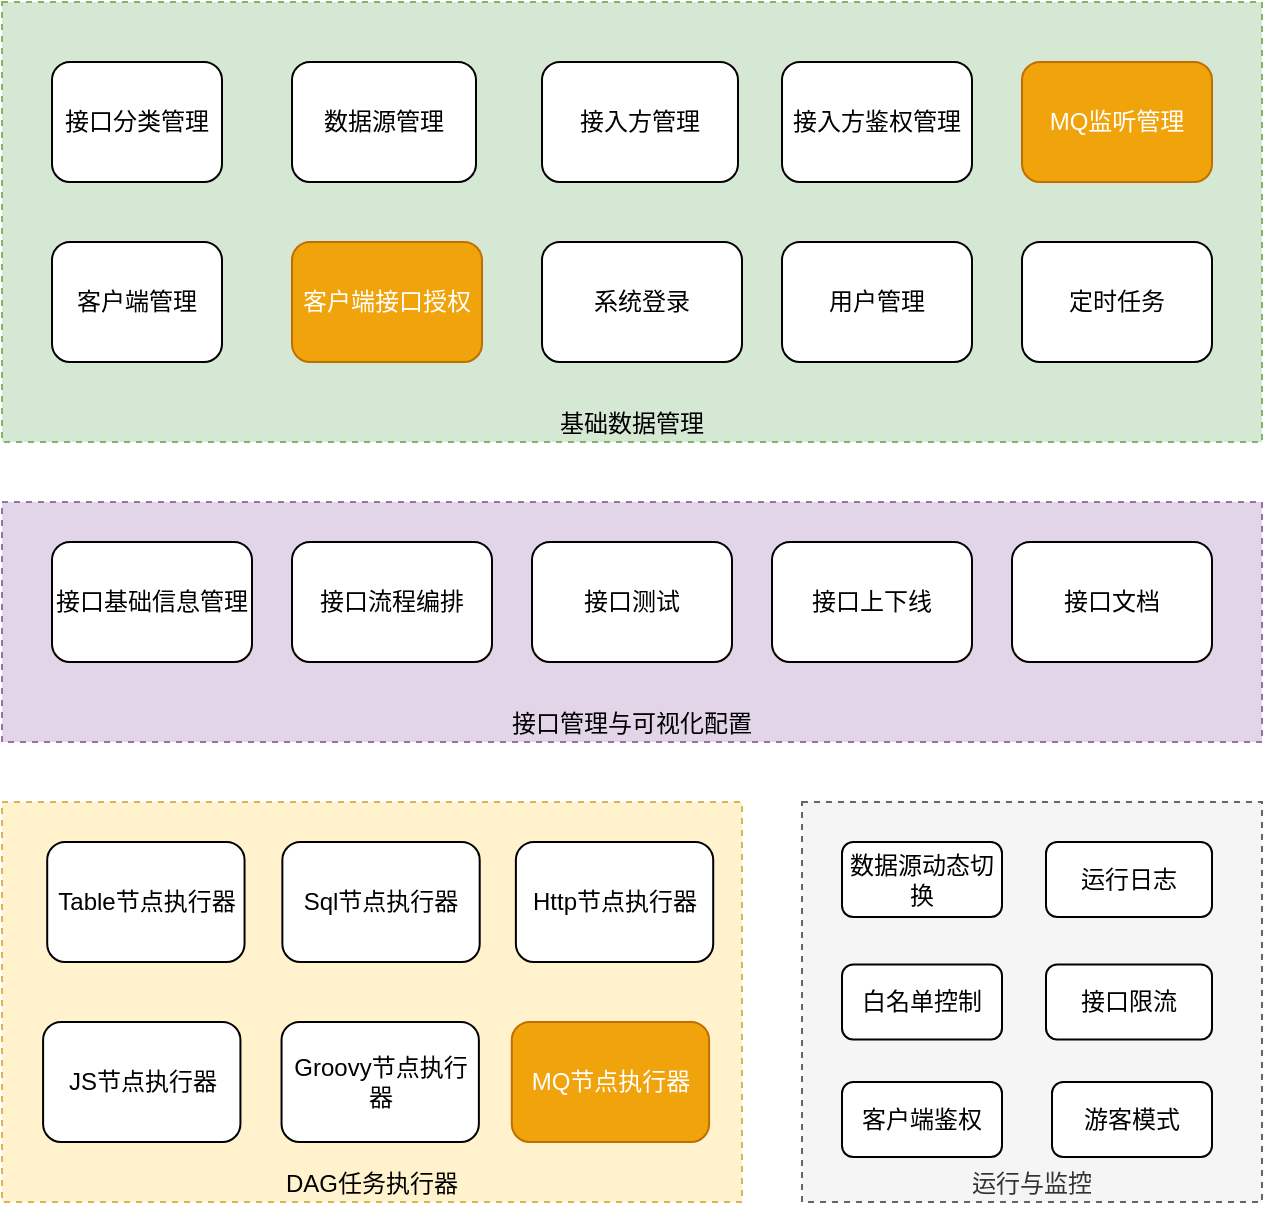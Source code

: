 <mxfile version="24.7.8" pages="5">
  <diagram name="系统功能架构" id="0XOXjUGEufiTANsVMBx9">
    <mxGraphModel dx="1562" dy="909" grid="1" gridSize="10" guides="1" tooltips="1" connect="1" arrows="1" fold="1" page="1" pageScale="1" pageWidth="827" pageHeight="1169" math="0" shadow="0">
      <root>
        <mxCell id="0" />
        <mxCell id="1" parent="0" />
        <mxCell id="JpvQB-08f92vs4fJW8Ec-20" value="接口管理与可视化配置" style="rounded=0;whiteSpace=wrap;html=1;verticalAlign=bottom;fillColor=#e1d5e7;strokeColor=#9673a6;dashed=1;" parent="1" vertex="1">
          <mxGeometry x="80" y="480" width="630" height="120" as="geometry" />
        </mxCell>
        <mxCell id="JpvQB-08f92vs4fJW8Ec-6" value="接口基础信息管理" style="rounded=1;whiteSpace=wrap;html=1;" parent="1" vertex="1">
          <mxGeometry x="105" y="500" width="100" height="60" as="geometry" />
        </mxCell>
        <mxCell id="JpvQB-08f92vs4fJW8Ec-11" value="接口测试" style="rounded=1;whiteSpace=wrap;html=1;" parent="1" vertex="1">
          <mxGeometry x="345" y="500" width="100" height="60" as="geometry" />
        </mxCell>
        <mxCell id="JpvQB-08f92vs4fJW8Ec-12" value="接口文档" style="rounded=1;whiteSpace=wrap;html=1;" parent="1" vertex="1">
          <mxGeometry x="585" y="500" width="100" height="60" as="geometry" />
        </mxCell>
        <mxCell id="JpvQB-08f92vs4fJW8Ec-18" value="接口流程编排" style="rounded=1;whiteSpace=wrap;html=1;" parent="1" vertex="1">
          <mxGeometry x="225" y="500" width="100" height="60" as="geometry" />
        </mxCell>
        <mxCell id="JpvQB-08f92vs4fJW8Ec-21" value="接口上下线" style="rounded=1;whiteSpace=wrap;html=1;" parent="1" vertex="1">
          <mxGeometry x="465" y="500" width="100" height="60" as="geometry" />
        </mxCell>
        <mxCell id="JpvQB-08f92vs4fJW8Ec-26" value="&lt;div style=&quot;&quot;&gt;运行与监控&lt;/div&gt;" style="rounded=0;whiteSpace=wrap;html=1;movable=1;resizable=1;rotatable=1;deletable=1;editable=1;locked=0;connectable=1;horizontal=1;align=center;verticalAlign=bottom;fillColor=#f5f5f5;fontColor=#333333;strokeColor=#666666;dashed=1;glass=0;" parent="1" vertex="1">
          <mxGeometry x="480" y="630" width="230" height="200" as="geometry" />
        </mxCell>
        <mxCell id="JpvQB-08f92vs4fJW8Ec-4" value="运行日志" style="rounded=1;whiteSpace=wrap;html=1;movable=1;resizable=1;rotatable=1;deletable=1;editable=1;locked=0;connectable=1;flipV=1;" parent="1" vertex="1">
          <mxGeometry x="602" y="650" width="83" height="37.5" as="geometry" />
        </mxCell>
        <mxCell id="JpvQB-08f92vs4fJW8Ec-22" value="白名单控制" style="rounded=1;whiteSpace=wrap;html=1;movable=1;resizable=1;rotatable=1;deletable=1;editable=1;locked=0;connectable=1;flipV=1;" parent="1" vertex="1">
          <mxGeometry x="500" y="711.25" width="80" height="37.5" as="geometry" />
        </mxCell>
        <mxCell id="JpvQB-08f92vs4fJW8Ec-23" value="接口限流" style="rounded=1;whiteSpace=wrap;html=1;movable=1;resizable=1;rotatable=1;deletable=1;editable=1;locked=0;connectable=1;flipV=1;" parent="1" vertex="1">
          <mxGeometry x="602" y="711.25" width="83" height="37.5" as="geometry" />
        </mxCell>
        <mxCell id="JpvQB-08f92vs4fJW8Ec-24" value="客户端鉴权" style="rounded=1;whiteSpace=wrap;html=1;movable=1;resizable=1;rotatable=1;deletable=1;editable=1;locked=0;connectable=1;flipV=1;" parent="1" vertex="1">
          <mxGeometry x="500" y="770" width="80" height="37.5" as="geometry" />
        </mxCell>
        <mxCell id="73CrSDkAPKUB9IUhtg6c-1" value="" style="group" parent="1" vertex="1" connectable="0">
          <mxGeometry x="80" y="630" width="370" height="200" as="geometry" />
        </mxCell>
        <mxCell id="JpvQB-08f92vs4fJW8Ec-10" value="DAG任务执行器" style="rounded=0;whiteSpace=wrap;html=1;verticalAlign=bottom;fillColor=#fff2cc;strokeColor=#d6b656;dashed=1;" parent="73CrSDkAPKUB9IUhtg6c-1" vertex="1">
          <mxGeometry width="370" height="200" as="geometry" />
        </mxCell>
        <mxCell id="JpvQB-08f92vs4fJW8Ec-13" value="Table节点执行器" style="rounded=1;whiteSpace=wrap;html=1;" parent="73CrSDkAPKUB9IUhtg6c-1" vertex="1">
          <mxGeometry x="22.606" y="20" width="98.667" height="60" as="geometry" />
        </mxCell>
        <mxCell id="JpvQB-08f92vs4fJW8Ec-14" value="Sql节点执行器" style="rounded=1;whiteSpace=wrap;html=1;" parent="73CrSDkAPKUB9IUhtg6c-1" vertex="1">
          <mxGeometry x="140.183" y="20" width="98.667" height="60" as="geometry" />
        </mxCell>
        <mxCell id="JpvQB-08f92vs4fJW8Ec-15" value="Http节点执行器" style="rounded=1;whiteSpace=wrap;html=1;" parent="73CrSDkAPKUB9IUhtg6c-1" vertex="1">
          <mxGeometry x="256.939" y="20" width="98.667" height="60" as="geometry" />
        </mxCell>
        <mxCell id="JpvQB-08f92vs4fJW8Ec-16" value="JS节点执行器" style="rounded=1;whiteSpace=wrap;html=1;" parent="73CrSDkAPKUB9IUhtg6c-1" vertex="1">
          <mxGeometry x="20.552" y="110" width="98.667" height="60" as="geometry" />
        </mxCell>
        <mxCell id="JpvQB-08f92vs4fJW8Ec-17" value="Groovy节点执行器" style="rounded=1;whiteSpace=wrap;html=1;" parent="73CrSDkAPKUB9IUhtg6c-1" vertex="1">
          <mxGeometry x="139.774" y="110" width="98.667" height="60" as="geometry" />
        </mxCell>
        <mxCell id="xSThs0vWAS3E4zNTi9Bs-1" value="MQ节点执行器" style="rounded=1;whiteSpace=wrap;html=1;fillColor=#f0a30a;fontColor=#FFFFFF;strokeColor=#BD7000;" parent="73CrSDkAPKUB9IUhtg6c-1" vertex="1">
          <mxGeometry x="254.884" y="110" width="98.667" height="60" as="geometry" />
        </mxCell>
        <mxCell id="73CrSDkAPKUB9IUhtg6c-2" value="数据源动态切换" style="rounded=1;whiteSpace=wrap;html=1;movable=1;resizable=1;rotatable=1;deletable=1;editable=1;locked=0;connectable=1;flipV=1;" parent="1" vertex="1">
          <mxGeometry x="500" y="650" width="80" height="37.5" as="geometry" />
        </mxCell>
        <mxCell id="73CrSDkAPKUB9IUhtg6c-3" value="" style="group" parent="1" vertex="1" connectable="0">
          <mxGeometry x="80" y="230" width="630" height="220" as="geometry" />
        </mxCell>
        <mxCell id="JpvQB-08f92vs4fJW8Ec-19" value="基础数据管理" style="rounded=0;whiteSpace=wrap;html=1;verticalAlign=bottom;fillColor=#d5e8d4;strokeColor=#82b366;dashed=1;" parent="73CrSDkAPKUB9IUhtg6c-3" vertex="1">
          <mxGeometry width="630" height="220" as="geometry" />
        </mxCell>
        <mxCell id="JpvQB-08f92vs4fJW8Ec-1" value="系统登录" style="rounded=1;whiteSpace=wrap;html=1;" parent="73CrSDkAPKUB9IUhtg6c-3" vertex="1">
          <mxGeometry x="270" y="120" width="100" height="60" as="geometry" />
        </mxCell>
        <mxCell id="JpvQB-08f92vs4fJW8Ec-2" value="用户管理" style="rounded=1;whiteSpace=wrap;html=1;" parent="73CrSDkAPKUB9IUhtg6c-3" vertex="1">
          <mxGeometry x="390" y="120" width="95" height="60" as="geometry" />
        </mxCell>
        <mxCell id="JpvQB-08f92vs4fJW8Ec-3" value="定时任务" style="rounded=1;whiteSpace=wrap;html=1;" parent="73CrSDkAPKUB9IUhtg6c-3" vertex="1">
          <mxGeometry x="510" y="120" width="95" height="60" as="geometry" />
        </mxCell>
        <mxCell id="JpvQB-08f92vs4fJW8Ec-5" value="接口分类管理" style="rounded=1;whiteSpace=wrap;html=1;" parent="73CrSDkAPKUB9IUhtg6c-3" vertex="1">
          <mxGeometry x="25" y="30" width="85" height="60" as="geometry" />
        </mxCell>
        <mxCell id="JpvQB-08f92vs4fJW8Ec-7" value="数据源管理" style="rounded=1;whiteSpace=wrap;html=1;" parent="73CrSDkAPKUB9IUhtg6c-3" vertex="1">
          <mxGeometry x="145" y="30" width="92" height="60" as="geometry" />
        </mxCell>
        <mxCell id="JpvQB-08f92vs4fJW8Ec-8" value="接入方管理" style="rounded=1;whiteSpace=wrap;html=1;" parent="73CrSDkAPKUB9IUhtg6c-3" vertex="1">
          <mxGeometry x="270" y="30" width="98" height="60" as="geometry" />
        </mxCell>
        <mxCell id="JpvQB-08f92vs4fJW8Ec-9" value="接入方鉴权管理" style="rounded=1;whiteSpace=wrap;html=1;" parent="73CrSDkAPKUB9IUhtg6c-3" vertex="1">
          <mxGeometry x="390" y="30" width="95" height="60" as="geometry" />
        </mxCell>
        <mxCell id="JpvQB-08f92vs4fJW8Ec-25" value="客户端管理" style="rounded=1;whiteSpace=wrap;html=1;" parent="73CrSDkAPKUB9IUhtg6c-3" vertex="1">
          <mxGeometry x="25" y="120" width="85" height="60" as="geometry" />
        </mxCell>
        <mxCell id="xSThs0vWAS3E4zNTi9Bs-12" value="MQ监听管理" style="rounded=1;whiteSpace=wrap;html=1;fillColor=#f0a30a;fontColor=#FFFFFF;strokeColor=#BD7000;" parent="73CrSDkAPKUB9IUhtg6c-3" vertex="1">
          <mxGeometry x="510" y="30" width="95" height="60" as="geometry" />
        </mxCell>
        <mxCell id="fzGO5nSWQXrbNnpkwKlt-1" value="客户端接口授权" style="rounded=1;whiteSpace=wrap;html=1;fillColor=#f0a30a;strokeColor=#BD7000;fontColor=#FFFFFF;" vertex="1" parent="73CrSDkAPKUB9IUhtg6c-3">
          <mxGeometry x="145" y="120" width="95" height="60" as="geometry" />
        </mxCell>
        <mxCell id="4tHlc-rJ9kxKQWhEn0bO-1" value="游客模式" style="rounded=1;whiteSpace=wrap;html=1;movable=1;resizable=1;rotatable=1;deletable=1;editable=1;locked=0;connectable=1;flipV=1;" vertex="1" parent="1">
          <mxGeometry x="605" y="770" width="80" height="37.5" as="geometry" />
        </mxCell>
      </root>
    </mxGraphModel>
  </diagram>
  <diagram id="X6uCXtc2x3ffkglC_u0b" name="系统技术架构">
    <mxGraphModel dx="1562" dy="909" grid="1" gridSize="10" guides="1" tooltips="1" connect="1" arrows="1" fold="1" page="1" pageScale="1" pageWidth="827" pageHeight="1169" math="0" shadow="0">
      <root>
        <mxCell id="0" />
        <mxCell id="1" parent="0" />
        <mxCell id="bcdp5MWSVbdiy3uP6BfF-1" value="Vue3" style="rounded=0;whiteSpace=wrap;html=1;fillColor=#f5f5f5;fontColor=#333333;strokeColor=#666666;" parent="1" vertex="1">
          <mxGeometry x="151" y="170" width="120" height="60" as="geometry" />
        </mxCell>
        <mxCell id="bcdp5MWSVbdiy3uP6BfF-2" value="MyBatis&amp;nbsp;Plus动态语句执行" style="rounded=0;whiteSpace=wrap;html=1;fillColor=#ffe6cc;strokeColor=#d79b00;" parent="1" vertex="1">
          <mxGeometry x="497" y="500" width="120" height="60" as="geometry" />
        </mxCell>
        <mxCell id="bcdp5MWSVbdiy3uP6BfF-3" value="MySql" style="shape=cylinder3;whiteSpace=wrap;html=1;boundedLbl=1;backgroundOutline=1;size=15;fillColor=#fff2cc;strokeColor=#d6b656;" parent="1" vertex="1">
          <mxGeometry x="440" y="700" width="60" height="60" as="geometry" />
        </mxCell>
        <mxCell id="dpyJKgWBF-nQsMOwFTdA-1" value="MyBatis Plus动态数据源切换" style="rounded=0;whiteSpace=wrap;html=1;fillColor=#ffe6cc;strokeColor=#d79b00;" parent="1" vertex="1">
          <mxGeometry x="321" y="500" width="120" height="60" as="geometry" />
        </mxCell>
        <mxCell id="dpyJKgWBF-nQsMOwFTdA-2" value="MyBatis Plus基础CRUD功能" style="rounded=0;whiteSpace=wrap;html=1;fillColor=#ffe6cc;strokeColor=#d79b00;" parent="1" vertex="1">
          <mxGeometry x="151" y="500" width="120" height="60" as="geometry" />
        </mxCell>
        <mxCell id="dpyJKgWBF-nQsMOwFTdA-3" value="GraalVM JS执行器" style="rounded=0;whiteSpace=wrap;html=1;fillColor=#d5e8d4;strokeColor=#82b366;" parent="1" vertex="1">
          <mxGeometry x="151" y="420" width="120" height="60" as="geometry" />
        </mxCell>
        <mxCell id="dpyJKgWBF-nQsMOwFTdA-4" value="Groovy动态执行器" style="rounded=0;whiteSpace=wrap;html=1;fillColor=#d5e8d4;strokeColor=#82b366;" parent="1" vertex="1">
          <mxGeometry x="321" y="420" width="120" height="60" as="geometry" />
        </mxCell>
        <mxCell id="dpyJKgWBF-nQsMOwFTdA-5" value="Dag&amp;nbsp;Executor" style="rounded=0;whiteSpace=wrap;html=1;fillColor=#d5e8d4;strokeColor=#82b366;" parent="1" vertex="1">
          <mxGeometry x="670" y="420" width="120" height="60" as="geometry" />
        </mxCell>
        <mxCell id="dpyJKgWBF-nQsMOwFTdA-6" value="JsonPath数据解析器" style="rounded=0;whiteSpace=wrap;html=1;fillColor=#d5e8d4;strokeColor=#82b366;" parent="1" vertex="1">
          <mxGeometry x="497" y="420" width="120" height="60" as="geometry" />
        </mxCell>
        <mxCell id="JnIDLDQAX8Z-bv5Kziy6-1" value="ElementPlus" style="rounded=0;whiteSpace=wrap;html=1;fillColor=#f5f5f5;fontColor=#333333;strokeColor=#666666;" vertex="1" parent="1">
          <mxGeometry x="321" y="170" width="120" height="60" as="geometry" />
        </mxCell>
        <mxCell id="JnIDLDQAX8Z-bv5Kziy6-2" value="MonacoEditor" style="rounded=0;whiteSpace=wrap;html=1;fillColor=#f5f5f5;fontColor=#333333;strokeColor=#666666;" vertex="1" parent="1">
          <mxGeometry x="497" y="170" width="120" height="60" as="geometry" />
        </mxCell>
        <mxCell id="JnIDLDQAX8Z-bv5Kziy6-3" value="ButtterFly DAG" style="rounded=0;whiteSpace=wrap;html=1;fillColor=#f5f5f5;fontColor=#333333;strokeColor=#666666;" vertex="1" parent="1">
          <mxGeometry x="670" y="170" width="120" height="60" as="geometry" />
        </mxCell>
        <mxCell id="JnIDLDQAX8Z-bv5Kziy6-4" value="Nginx" style="rounded=0;whiteSpace=wrap;html=1;fillColor=#f5f5f5;fontColor=#333333;strokeColor=#666666;" vertex="1" parent="1">
          <mxGeometry x="151" y="260" width="639" height="60" as="geometry" />
        </mxCell>
        <mxCell id="JnIDLDQAX8Z-bv5Kziy6-5" value="Liquibase" style="rounded=0;whiteSpace=wrap;html=1;fillColor=#ffe6cc;strokeColor=#d79b00;" vertex="1" parent="1">
          <mxGeometry x="670" y="500" width="120" height="60" as="geometry" />
        </mxCell>
        <mxCell id="JnIDLDQAX8Z-bv5Kziy6-6" value="Guava接口限流" style="rounded=0;whiteSpace=wrap;html=1;fillColor=#d5e8d4;strokeColor=#82b366;" vertex="1" parent="1">
          <mxGeometry x="151" y="340" width="289" height="60" as="geometry" />
        </mxCell>
        <mxCell id="JnIDLDQAX8Z-bv5Kziy6-7" value="Redisson接口限流" style="rounded=0;whiteSpace=wrap;html=1;fillColor=#d5e8d4;strokeColor=#82b366;" vertex="1" parent="1">
          <mxGeometry x="497" y="340" width="293" height="60" as="geometry" />
        </mxCell>
        <mxCell id="JnIDLDQAX8Z-bv5Kziy6-8" value="Spring Boot3" style="rounded=0;whiteSpace=wrap;html=1;fillColor=#dae8fc;strokeColor=#6c8ebf;" vertex="1" parent="1">
          <mxGeometry x="151" y="585" width="189" height="60" as="geometry" />
        </mxCell>
        <mxCell id="JnIDLDQAX8Z-bv5Kziy6-9" value="Spring Security" style="rounded=0;whiteSpace=wrap;html=1;fillColor=#dae8fc;strokeColor=#6c8ebf;" vertex="1" parent="1">
          <mxGeometry x="375.5" y="585" width="190" height="60" as="geometry" />
        </mxCell>
        <mxCell id="daoJXs1O2hqdfJZPEMAA-1" value="Spring Websocket" style="rounded=0;whiteSpace=wrap;html=1;fillColor=#dae8fc;strokeColor=#6c8ebf;" vertex="1" parent="1">
          <mxGeometry x="600" y="585" width="190" height="60" as="geometry" />
        </mxCell>
        <mxCell id="PBr7v01nGrzdwzgWJBF0-1" value="应用层" style="rounded=0;whiteSpace=wrap;html=1;dashed=1;fillColor=none;horizontal=0;strokeColor=#B3B3B3;" vertex="1" parent="1">
          <mxGeometry x="50" y="170" width="40" height="150" as="geometry" />
        </mxCell>
        <mxCell id="PBr7v01nGrzdwzgWJBF0-2" value="服务层" style="rounded=0;whiteSpace=wrap;html=1;dashed=1;fillColor=none;horizontal=0;strokeColor=#B3B3B3;" vertex="1" parent="1">
          <mxGeometry x="50" y="340" width="40" height="140" as="geometry" />
        </mxCell>
        <mxCell id="PBr7v01nGrzdwzgWJBF0-3" value="领域层" style="rounded=0;whiteSpace=wrap;html=1;dashed=1;fillColor=none;horizontal=0;strokeColor=#B3B3B3;" vertex="1" parent="1">
          <mxGeometry x="50" y="500" width="40" height="60" as="geometry" />
        </mxCell>
        <mxCell id="PBr7v01nGrzdwzgWJBF0-4" value="框架" style="rounded=0;whiteSpace=wrap;html=1;dashed=1;fillColor=none;horizontal=0;strokeColor=#B3B3B3;" vertex="1" parent="1">
          <mxGeometry x="50" y="585" width="40" height="60" as="geometry" />
        </mxCell>
      </root>
    </mxGraphModel>
  </diagram>
  <diagram id="zNrAoXf42UBVlwk_trJk" name="系统部署架构">
    <mxGraphModel dx="2389" dy="909" grid="1" gridSize="10" guides="1" tooltips="1" connect="1" arrows="1" fold="1" page="1" pageScale="1" pageWidth="827" pageHeight="1169" math="0" shadow="0">
      <root>
        <mxCell id="0" />
        <mxCell id="1" parent="0" />
        <mxCell id="iCNT8WxeEEMFYzvRomDQ-7" value="浏览器" style="fontColor=#0066CC;verticalAlign=top;verticalLabelPosition=bottom;labelPosition=center;align=center;html=1;outlineConnect=0;fillColor=#CCCCCC;strokeColor=#6881B3;gradientColor=none;gradientDirection=north;strokeWidth=2;shape=mxgraph.networks.terminal;" vertex="1" parent="1">
          <mxGeometry x="165" y="220" width="80" height="65" as="geometry" />
        </mxCell>
        <mxCell id="iCNT8WxeEEMFYzvRomDQ-21" style="edgeStyle=orthogonalEdgeStyle;rounded=0;orthogonalLoop=1;jettySize=auto;html=1;exitX=0.5;exitY=1;exitDx=0;exitDy=0;exitPerimeter=0;startArrow=classic;startFill=1;" edge="1" parent="1" source="iCNT8WxeEEMFYzvRomDQ-8" target="iCNT8WxeEEMFYzvRomDQ-11">
          <mxGeometry relative="1" as="geometry" />
        </mxCell>
        <mxCell id="iCNT8WxeEEMFYzvRomDQ-8" value="nginx" style="fontColor=#0066CC;verticalAlign=top;verticalLabelPosition=bottom;labelPosition=center;align=center;html=1;outlineConnect=0;fillColor=#CCCCCC;strokeColor=#6881B3;gradientColor=none;gradientDirection=north;strokeWidth=2;shape=mxgraph.networks.hub;" vertex="1" parent="1">
          <mxGeometry x="155" y="370" width="100" height="30" as="geometry" />
        </mxCell>
        <mxCell id="iCNT8WxeEEMFYzvRomDQ-9" value="第三方调用" style="fontColor=#0066CC;verticalAlign=top;verticalLabelPosition=bottom;labelPosition=center;align=center;html=1;outlineConnect=0;fillColor=none;strokeColor=#E1D5E7;gradientColor=none;gradientDirection=north;strokeWidth=2;shape=mxgraph.networks.users;" vertex="1" parent="1">
          <mxGeometry x="-110" y="352.5" width="60" height="65" as="geometry" />
        </mxCell>
        <mxCell id="iCNT8WxeEEMFYzvRomDQ-19" style="edgeStyle=orthogonalEdgeStyle;rounded=0;orthogonalLoop=1;jettySize=auto;html=1;exitX=0.5;exitY=1;exitDx=0;exitDy=0;exitPerimeter=0;startArrow=classic;startFill=1;" edge="1" parent="1" source="iCNT8WxeEEMFYzvRomDQ-10" target="iCNT8WxeEEMFYzvRomDQ-7">
          <mxGeometry relative="1" as="geometry" />
        </mxCell>
        <mxCell id="iCNT8WxeEEMFYzvRomDQ-10" value="接口管理员" style="fontColor=#0066CC;verticalAlign=top;verticalLabelPosition=bottom;labelPosition=center;align=center;html=1;outlineConnect=0;fillColor=#CCCCCC;strokeColor=#6881B3;gradientColor=none;gradientDirection=north;strokeWidth=2;shape=mxgraph.networks.user_male;" vertex="1" parent="1">
          <mxGeometry x="185" y="30" width="40" height="100" as="geometry" />
        </mxCell>
        <mxCell id="iCNT8WxeEEMFYzvRomDQ-24" style="edgeStyle=orthogonalEdgeStyle;rounded=0;orthogonalLoop=1;jettySize=auto;html=1;exitX=1;exitY=1;exitDx=0;exitDy=0;exitPerimeter=0;entryX=0.5;entryY=0;entryDx=0;entryDy=0;entryPerimeter=0;startArrow=classic;startFill=1;endArrow=classic;endFill=1;" edge="1" parent="1" source="iCNT8WxeEEMFYzvRomDQ-11" target="iCNT8WxeEEMFYzvRomDQ-16">
          <mxGeometry relative="1" as="geometry">
            <mxPoint x="360" y="680" as="targetPoint" />
            <Array as="points">
              <mxPoint x="500" y="585" />
            </Array>
          </mxGeometry>
        </mxCell>
        <mxCell id="iCNT8WxeEEMFYzvRomDQ-11" value="Service" style="fontColor=#0066CC;verticalAlign=top;verticalLabelPosition=bottom;labelPosition=center;align=center;html=1;outlineConnect=0;fillColor=#CCCCCC;strokeColor=#6881B3;gradientColor=none;gradientDirection=north;strokeWidth=2;shape=mxgraph.networks.server;" vertex="1" parent="1">
          <mxGeometry x="160" y="485" width="90" height="100" as="geometry" />
        </mxCell>
        <mxCell id="iCNT8WxeEEMFYzvRomDQ-12" value="第三方系统" style="fontColor=#0066CC;verticalAlign=top;verticalLabelPosition=bottom;labelPosition=center;align=center;html=1;outlineConnect=0;fillColor=default;strokeColor=#CCCCFF;gradientColor=none;gradientDirection=north;strokeWidth=2;shape=mxgraph.networks.server;" vertex="1" parent="1">
          <mxGeometry x="500" y="285" width="90" height="100" as="geometry" />
        </mxCell>
        <mxCell id="iCNT8WxeEEMFYzvRomDQ-13" value="DB" style="fontColor=#0066CC;verticalAlign=top;verticalLabelPosition=bottom;labelPosition=center;align=center;html=1;outlineConnect=0;fillColor=#CCCCCC;strokeColor=#6881B3;gradientColor=none;gradientDirection=north;strokeWidth=2;shape=mxgraph.networks.storage;" vertex="1" parent="1">
          <mxGeometry x="165" y="660" width="80" height="60" as="geometry" />
        </mxCell>
        <mxCell id="iCNT8WxeEEMFYzvRomDQ-20" style="edgeStyle=orthogonalEdgeStyle;rounded=0;orthogonalLoop=1;jettySize=auto;html=1;exitX=1;exitY=0.5;exitDx=0;exitDy=0;exitPerimeter=0;entryX=0;entryY=0.5;entryDx=0;entryDy=0;entryPerimeter=0;startArrow=classic;startFill=1;" edge="1" parent="1" source="iCNT8WxeEEMFYzvRomDQ-9" target="iCNT8WxeEEMFYzvRomDQ-8">
          <mxGeometry relative="1" as="geometry" />
        </mxCell>
        <mxCell id="iCNT8WxeEEMFYzvRomDQ-22" style="edgeStyle=orthogonalEdgeStyle;rounded=0;orthogonalLoop=1;jettySize=auto;html=1;exitX=0.5;exitY=1;exitDx=0;exitDy=0;exitPerimeter=0;entryX=0.5;entryY=0;entryDx=0;entryDy=0;entryPerimeter=0;jumpStyle=none;startArrow=classic;startFill=1;" edge="1" parent="1" source="iCNT8WxeEEMFYzvRomDQ-11" target="iCNT8WxeEEMFYzvRomDQ-13">
          <mxGeometry relative="1" as="geometry" />
        </mxCell>
        <mxCell id="iCNT8WxeEEMFYzvRomDQ-23" style="edgeStyle=orthogonalEdgeStyle;rounded=0;orthogonalLoop=1;jettySize=auto;html=1;exitX=1;exitY=0.5;exitDx=0;exitDy=0;exitPerimeter=0;entryX=0;entryY=0.5;entryDx=0;entryDy=0;entryPerimeter=0;startArrow=classic;startFill=1;endArrow=classic;endFill=1;" edge="1" parent="1" source="iCNT8WxeEEMFYzvRomDQ-11" target="iCNT8WxeEEMFYzvRomDQ-12">
          <mxGeometry relative="1" as="geometry" />
        </mxCell>
        <mxCell id="iCNT8WxeEEMFYzvRomDQ-25" style="edgeStyle=orthogonalEdgeStyle;rounded=0;orthogonalLoop=1;jettySize=auto;html=1;exitX=0.5;exitY=1;exitDx=0;exitDy=0;exitPerimeter=0;entryX=0.5;entryY=0;entryDx=0;entryDy=0;entryPerimeter=0;startArrow=classic;startFill=1;" edge="1" parent="1" source="iCNT8WxeEEMFYzvRomDQ-7" target="iCNT8WxeEEMFYzvRomDQ-8">
          <mxGeometry relative="1" as="geometry" />
        </mxCell>
        <mxCell id="iCNT8WxeEEMFYzvRomDQ-14" value="第三方库" style="fontColor=#0066CC;verticalAlign=top;verticalLabelPosition=bottom;labelPosition=center;align=center;html=1;outlineConnect=0;fillColor=default;strokeColor=#CCCCFF;gradientColor=none;gradientDirection=north;strokeWidth=2;shape=mxgraph.networks.storage;" vertex="1" parent="1">
          <mxGeometry x="570" y="605" width="80" height="60" as="geometry" />
        </mxCell>
        <mxCell id="iCNT8WxeEEMFYzvRomDQ-15" value="第三方库" style="fontColor=#0066CC;verticalAlign=top;verticalLabelPosition=bottom;labelPosition=center;align=center;html=1;outlineConnect=0;fillColor=default;strokeColor=#CCCCFF;gradientColor=none;gradientDirection=north;strokeWidth=2;shape=mxgraph.networks.storage;" vertex="1" parent="1">
          <mxGeometry x="520" y="680" width="80" height="60" as="geometry" />
        </mxCell>
        <mxCell id="iCNT8WxeEEMFYzvRomDQ-16" value="第三方库" style="fontColor=#0066CC;verticalAlign=top;verticalLabelPosition=bottom;labelPosition=center;align=center;html=1;outlineConnect=0;fillColor=default;strokeColor=#CCCCFF;gradientColor=none;gradientDirection=north;strokeWidth=2;shape=mxgraph.networks.storage;" vertex="1" parent="1">
          <mxGeometry x="460" y="600" width="80" height="60" as="geometry" />
        </mxCell>
      </root>
    </mxGraphModel>
  </diagram>
  <diagram name="系统交互架构" id="Vo5ucJce1hfanqPDkTwv">
    <mxGraphModel dx="2389" dy="909" grid="1" gridSize="10" guides="1" tooltips="1" connect="1" arrows="1" fold="1" page="1" pageScale="1" pageWidth="827" pageHeight="1169" math="0" shadow="0">
      <root>
        <mxCell id="a-y0YHt6dDklUHgKxBpw-0" />
        <mxCell id="a-y0YHt6dDklUHgKxBpw-1" parent="a-y0YHt6dDklUHgKxBpw-0" />
        <mxCell id="Pl7VVY3B7_4D0HdmtVd1-5" style="edgeStyle=orthogonalEdgeStyle;rounded=0;orthogonalLoop=1;jettySize=auto;html=1;exitX=1;exitY=0.5;exitDx=0;exitDy=0;exitPerimeter=0;startArrow=classic;startFill=1;" parent="a-y0YHt6dDklUHgKxBpw-1" source="a-y0YHt6dDklUHgKxBpw-5" target="Pl7VVY3B7_4D0HdmtVd1-0" edge="1">
          <mxGeometry relative="1" as="geometry" />
        </mxCell>
        <mxCell id="a-y0YHt6dDklUHgKxBpw-5" value="第三方接口调用" style="verticalAlign=top;verticalLabelPosition=bottom;labelPosition=center;align=center;html=1;outlineConnect=0;fillColor=#d5e8d4;strokeColor=#82b366;gradientDirection=north;strokeWidth=2;shape=mxgraph.networks.users;" parent="a-y0YHt6dDklUHgKxBpw-1" vertex="1">
          <mxGeometry x="-40" y="467.5" width="60" height="65" as="geometry" />
        </mxCell>
        <mxCell id="a-y0YHt6dDklUHgKxBpw-10" value="第三方系统" style="verticalAlign=top;verticalLabelPosition=bottom;labelPosition=center;align=center;html=1;outlineConnect=0;fillColor=#dae8fc;strokeColor=#6c8ebf;gradientDirection=north;strokeWidth=2;shape=mxgraph.networks.server;" parent="a-y0YHt6dDklUHgKxBpw-1" vertex="1">
          <mxGeometry x="480" y="330" width="70" height="55" as="geometry" />
        </mxCell>
        <mxCell id="Pl7VVY3B7_4D0HdmtVd1-0" value="&lt;font color=&quot;#000000&quot;&gt;流石API&lt;/font&gt;" style="fontColor=#ffffff;verticalAlign=top;verticalLabelPosition=bottom;labelPosition=center;align=center;html=1;outlineConnect=0;fillColor=#1ba1e2;strokeColor=#006EAF;gradientDirection=north;strokeWidth=2;shape=mxgraph.networks.server;" parent="a-y0YHt6dDklUHgKxBpw-1" vertex="1">
          <mxGeometry x="190" y="450" width="90" height="100" as="geometry" />
        </mxCell>
        <mxCell id="Pl7VVY3B7_4D0HdmtVd1-4" style="edgeStyle=orthogonalEdgeStyle;rounded=0;orthogonalLoop=1;jettySize=auto;html=1;exitX=0.5;exitY=1;exitDx=0;exitDy=0;exitPerimeter=0;startArrow=classic;startFill=1;" parent="a-y0YHt6dDklUHgKxBpw-1" source="Pl7VVY3B7_4D0HdmtVd1-1" target="Pl7VVY3B7_4D0HdmtVd1-0" edge="1">
          <mxGeometry relative="1" as="geometry" />
        </mxCell>
        <mxCell id="Pl7VVY3B7_4D0HdmtVd1-1" value="前端应用" style="verticalAlign=top;verticalLabelPosition=bottom;labelPosition=center;align=center;html=1;outlineConnect=0;fillColor=#d5e8d4;strokeColor=#82b366;gradientDirection=north;strokeWidth=2;shape=mxgraph.networks.terminal;" parent="a-y0YHt6dDklUHgKxBpw-1" vertex="1">
          <mxGeometry x="195" y="260" width="80" height="65" as="geometry" />
        </mxCell>
        <mxCell id="Pl7VVY3B7_4D0HdmtVd1-2" value="&lt;font style=&quot;&quot; color=&quot;#0f0000&quot;&gt;本地库&lt;/font&gt;" style="fontColor=#ffffff;verticalAlign=top;verticalLabelPosition=bottom;labelPosition=center;align=center;html=1;outlineConnect=0;fillColor=#1ba1e2;strokeColor=#006EAF;gradientDirection=north;strokeWidth=2;shape=mxgraph.networks.storage;" parent="a-y0YHt6dDklUHgKxBpw-1" vertex="1">
          <mxGeometry x="195" y="640" width="80" height="50" as="geometry" />
        </mxCell>
        <mxCell id="Pl7VVY3B7_4D0HdmtVd1-3" value="" style="group;fillColor=none;container=0;" parent="a-y0YHt6dDklUHgKxBpw-1" vertex="1" connectable="0">
          <mxGeometry x="450" y="560" width="170" height="130" as="geometry" />
        </mxCell>
        <mxCell id="Pl7VVY3B7_4D0HdmtVd1-6" style="edgeStyle=orthogonalEdgeStyle;rounded=0;orthogonalLoop=1;jettySize=auto;html=1;exitX=0.5;exitY=0;exitDx=0;exitDy=0;exitPerimeter=0;entryX=0.5;entryY=1;entryDx=0;entryDy=0;entryPerimeter=0;startArrow=classic;startFill=1;" parent="a-y0YHt6dDklUHgKxBpw-1" source="Pl7VVY3B7_4D0HdmtVd1-2" target="Pl7VVY3B7_4D0HdmtVd1-0" edge="1">
          <mxGeometry relative="1" as="geometry" />
        </mxCell>
        <mxCell id="Pl7VVY3B7_4D0HdmtVd1-7" style="edgeStyle=orthogonalEdgeStyle;rounded=0;orthogonalLoop=1;jettySize=auto;html=1;exitX=0.5;exitY=0;exitDx=0;exitDy=0;exitPerimeter=0;entryX=1;entryY=0.5;entryDx=0;entryDy=0;entryPerimeter=0;startArrow=classic;startFill=1;" parent="a-y0YHt6dDklUHgKxBpw-1" source="a-y0YHt6dDklUHgKxBpw-18" target="Pl7VVY3B7_4D0HdmtVd1-0" edge="1">
          <mxGeometry relative="1" as="geometry" />
        </mxCell>
        <mxCell id="Pl7VVY3B7_4D0HdmtVd1-8" style="edgeStyle=orthogonalEdgeStyle;rounded=0;orthogonalLoop=1;jettySize=auto;html=1;exitX=0;exitY=0.5;exitDx=0;exitDy=0;exitPerimeter=0;entryX=1;entryY=0.15;entryDx=0;entryDy=0;entryPerimeter=0;startArrow=classic;startFill=1;" parent="a-y0YHt6dDklUHgKxBpw-1" source="a-y0YHt6dDklUHgKxBpw-10" target="Pl7VVY3B7_4D0HdmtVd1-0" edge="1">
          <mxGeometry relative="1" as="geometry" />
        </mxCell>
        <mxCell id="a-y0YHt6dDklUHgKxBpw-16" value="" style="verticalAlign=top;verticalLabelPosition=bottom;labelPosition=center;align=center;html=1;outlineConnect=0;fillColor=#dae8fc;strokeColor=#6c8ebf;gradientDirection=north;strokeWidth=2;shape=mxgraph.networks.storage;container=0;" parent="a-y0YHt6dDklUHgKxBpw-1" vertex="1">
          <mxGeometry x="548.421" y="564.643" width="71.579" height="55.714" as="geometry" />
        </mxCell>
        <mxCell id="a-y0YHt6dDklUHgKxBpw-17" value="第三方库" style="verticalAlign=top;verticalLabelPosition=bottom;labelPosition=center;align=center;html=1;outlineConnect=0;fillColor=#dae8fc;strokeColor=#6c8ebf;gradientDirection=north;strokeWidth=2;shape=mxgraph.networks.storage;container=0;" parent="a-y0YHt6dDklUHgKxBpw-1" vertex="1">
          <mxGeometry x="503.684" y="634.286" width="71.579" height="55.714" as="geometry" />
        </mxCell>
        <mxCell id="a-y0YHt6dDklUHgKxBpw-18" value="" style="verticalAlign=top;verticalLabelPosition=bottom;labelPosition=center;align=center;html=1;outlineConnect=0;fillColor=#dae8fc;strokeColor=#6c8ebf;gradientDirection=north;strokeWidth=2;shape=mxgraph.networks.storage;container=0;" parent="a-y0YHt6dDklUHgKxBpw-1" vertex="1">
          <mxGeometry x="450" y="560" width="71.579" height="55.714" as="geometry" />
        </mxCell>
      </root>
    </mxGraphModel>
  </diagram>
  <diagram id="sfH3tFRt2JN7P85oCd2a" name="第 5 页">
    <mxGraphModel grid="1" page="1" gridSize="10" guides="1" tooltips="1" connect="1" arrows="1" fold="1" pageScale="1" pageWidth="827" pageHeight="1169" math="0" shadow="0">
      <root>
        <mxCell id="0" />
        <mxCell id="1" parent="0" />
      </root>
    </mxGraphModel>
  </diagram>
</mxfile>
